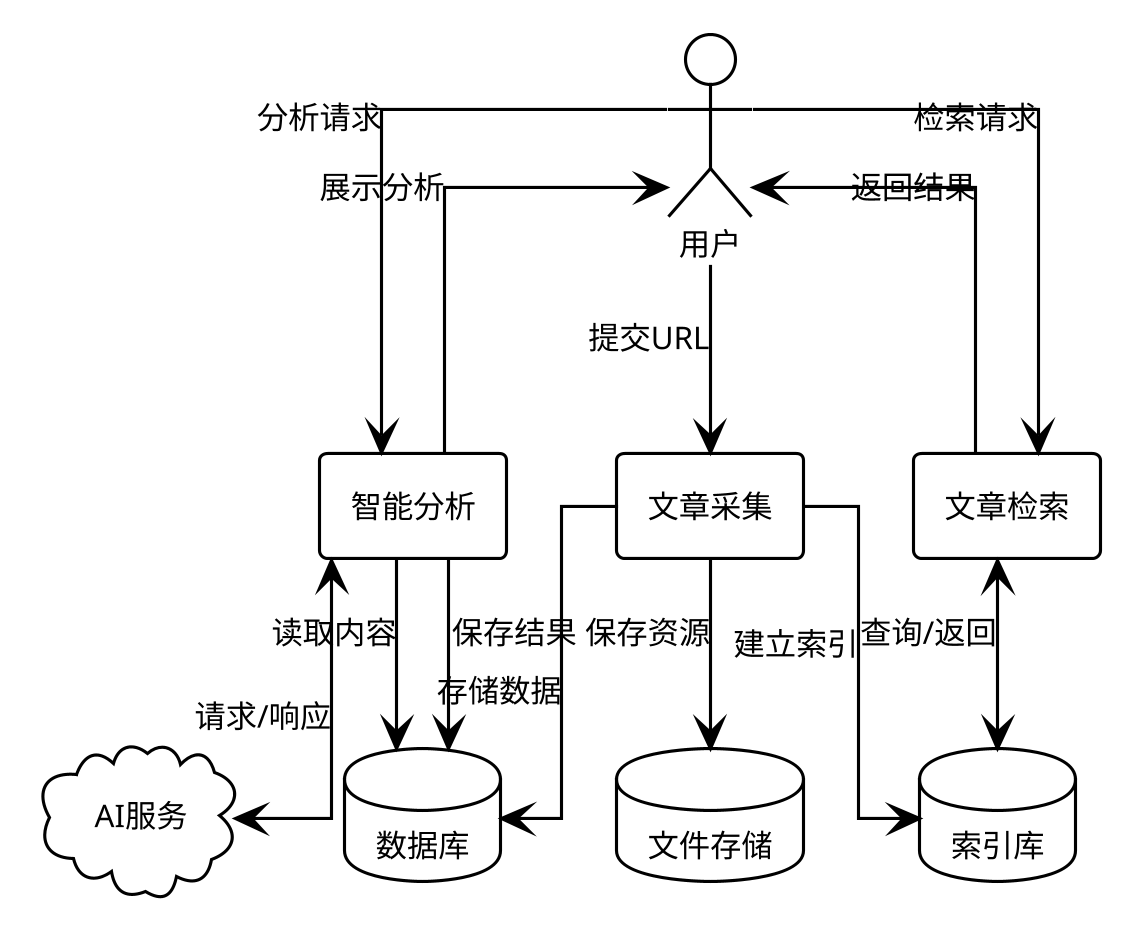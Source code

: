 @startuml 系统数据流图(简化版)
!theme plain
skinparam dpi 300
skinparam handwritten false
skinparam defaultFontSize 10
skinparam defaultTextAlignment center
skinparam shadowing false
skinparam linetype ortho
skinparam ArrowColor black
skinparam ArrowThickness 1

' 定义实体
actor "用户" as User
rectangle "文章采集" as Process1
rectangle "文章检索" as Process2
rectangle "智能分析" as Process3
database "数据库" as DB
database "索引库" as LuceneDB
database "文件存储" as FS
cloud "AI服务" as AI

' 主要数据流向
User --> Process1 : 提交URL
Process1 --> DB : 存储数据
Process1 --> FS : 保存资源
Process1 --> LuceneDB : 建立索引

User --> Process2 : 检索请求
Process2 <--> LuceneDB : 查询/返回
Process2 --> User : 返回结果

User --> Process3 : 分析请求
Process3 --> DB : 读取内容
Process3 <--> AI : 请求/响应
Process3 --> DB : 保存结果
Process3 --> User : 展示分析


@enduml 